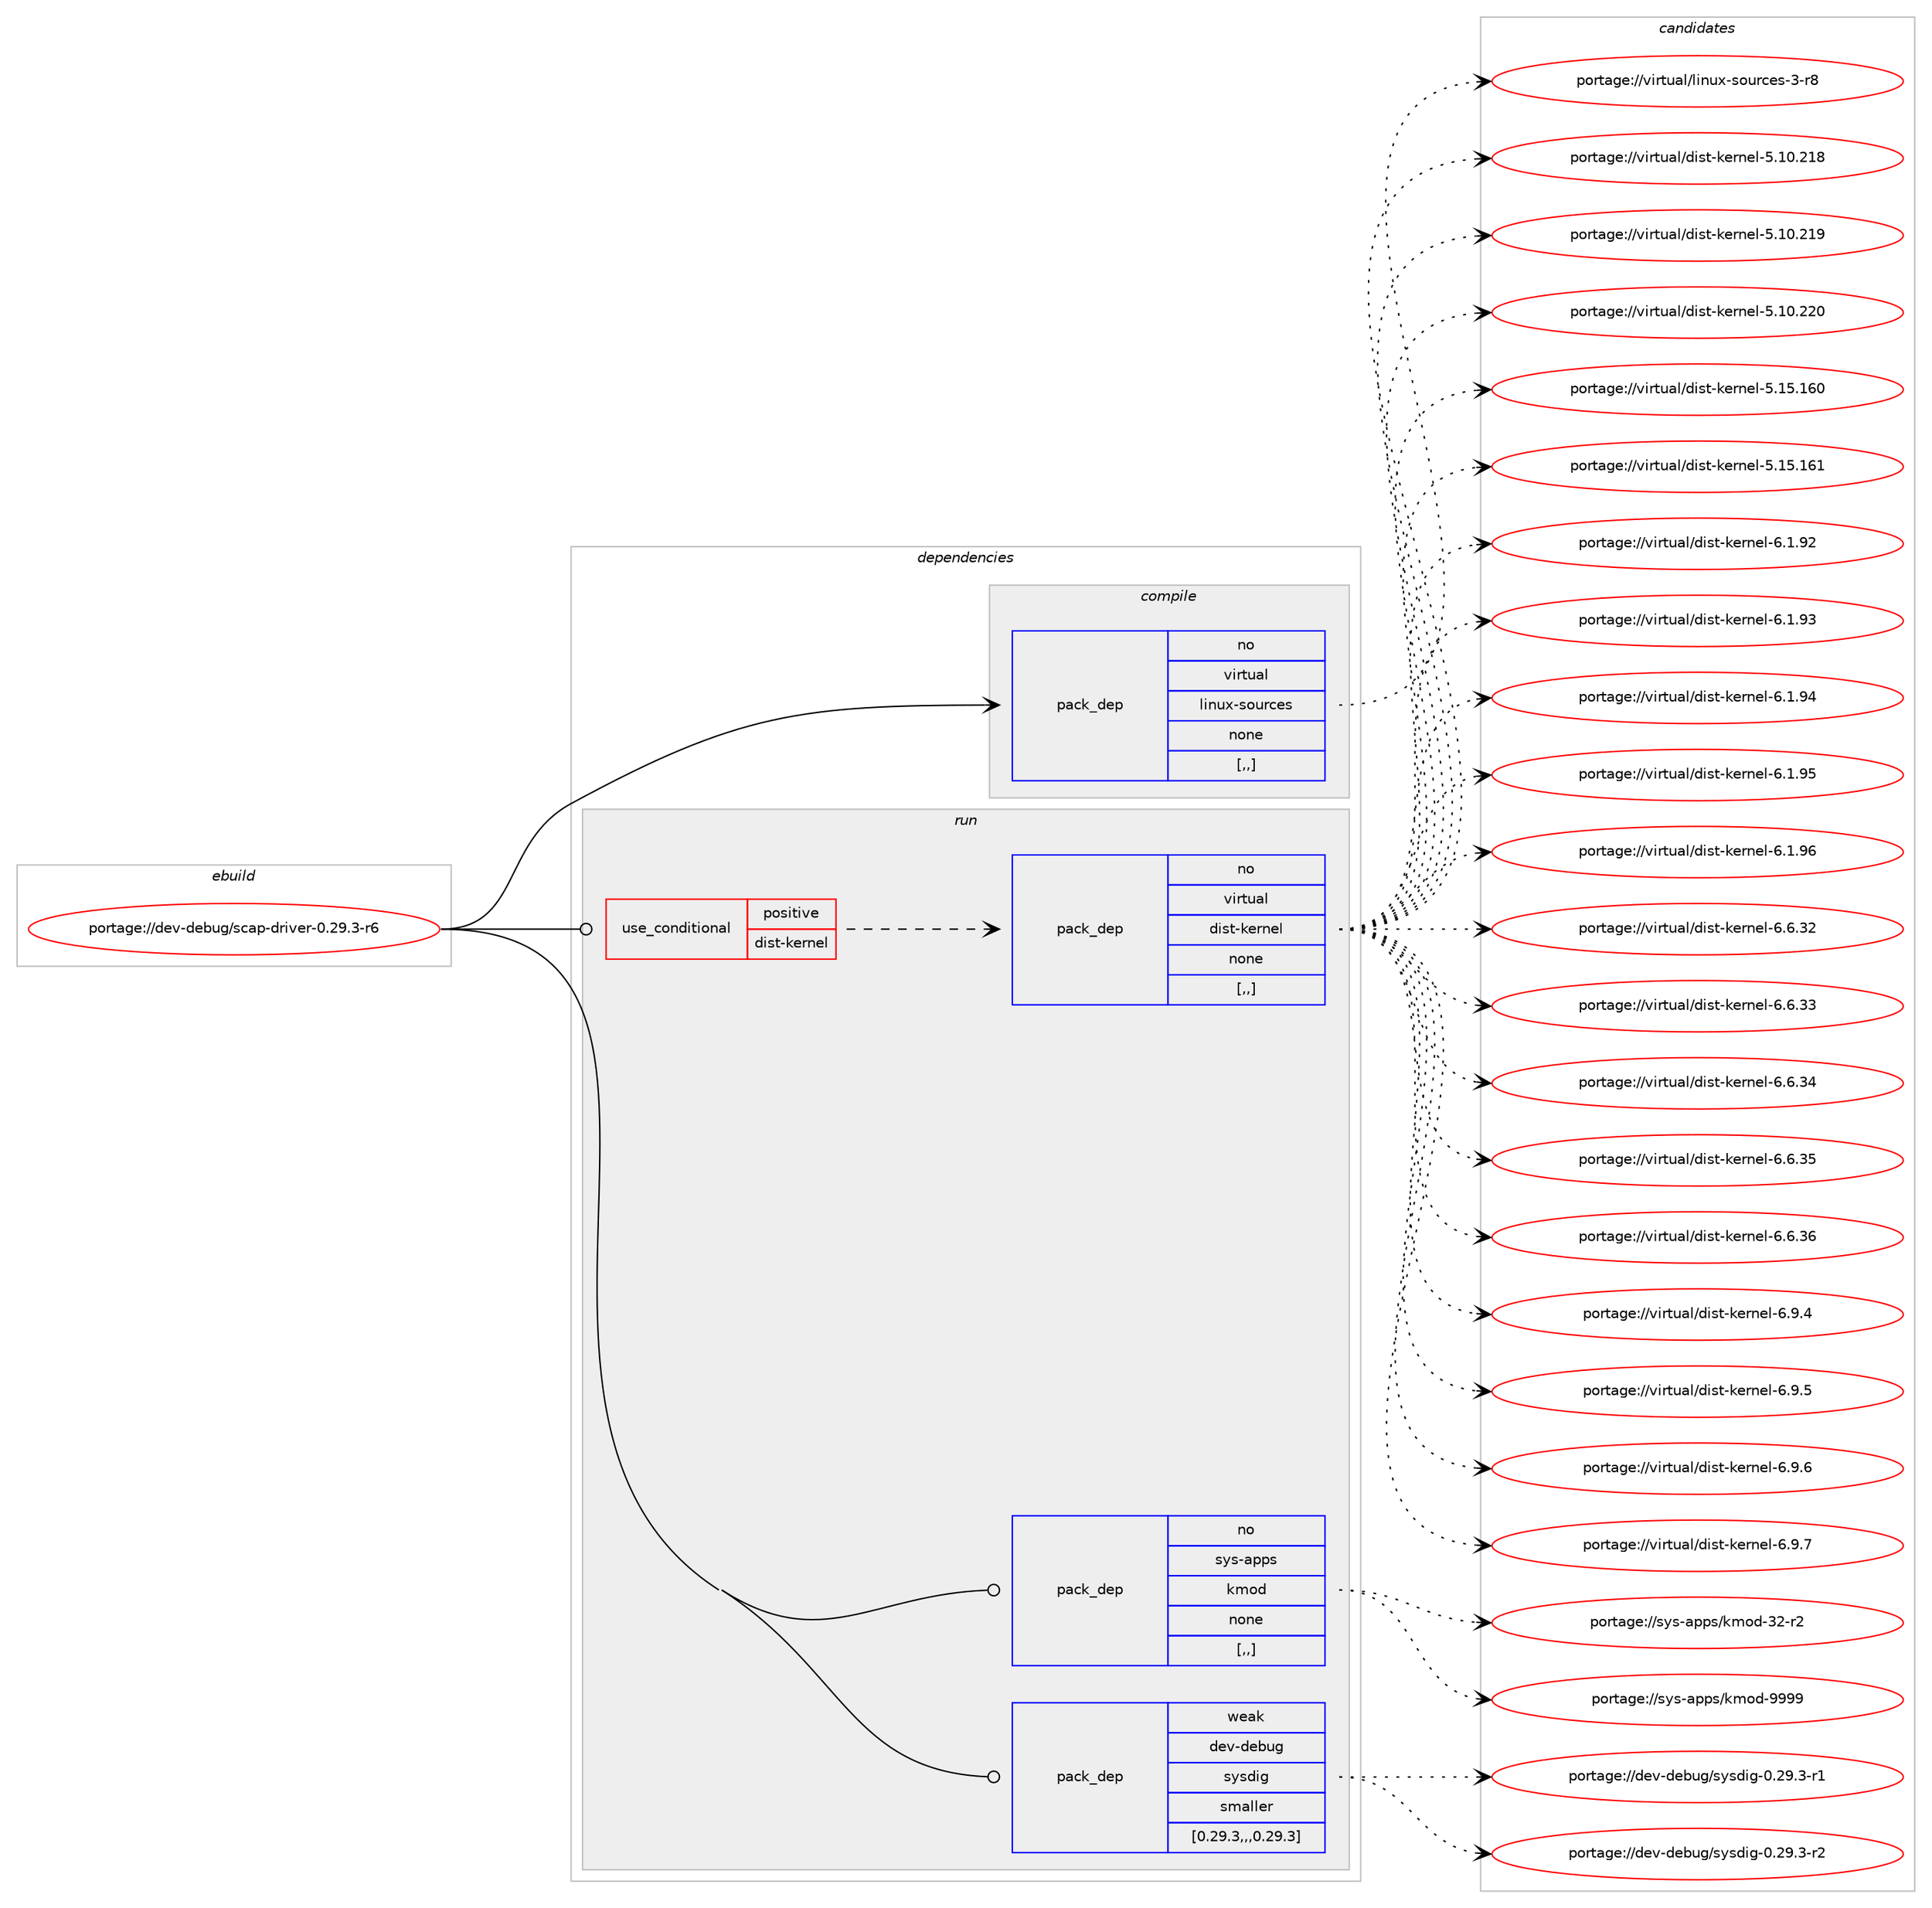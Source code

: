 digraph prolog {

# *************
# Graph options
# *************

newrank=true;
concentrate=true;
compound=true;
graph [rankdir=LR,fontname=Helvetica,fontsize=10,ranksep=1.5];#, ranksep=2.5, nodesep=0.2];
edge  [arrowhead=vee];
node  [fontname=Helvetica,fontsize=10];

# **********
# The ebuild
# **********

subgraph cluster_leftcol {
color=gray;
rank=same;
label=<<i>ebuild</i>>;
id [label="portage://dev-debug/scap-driver-0.29.3-r6", color=red, width=4, href="../dev-debug/scap-driver-0.29.3-r6.svg"];
}

# ****************
# The dependencies
# ****************

subgraph cluster_midcol {
color=gray;
label=<<i>dependencies</i>>;
subgraph cluster_compile {
fillcolor="#eeeeee";
style=filled;
label=<<i>compile</i>>;
subgraph pack50967 {
dependency70570 [label=<<TABLE BORDER="0" CELLBORDER="1" CELLSPACING="0" CELLPADDING="4" WIDTH="220"><TR><TD ROWSPAN="6" CELLPADDING="30">pack_dep</TD></TR><TR><TD WIDTH="110">no</TD></TR><TR><TD>virtual</TD></TR><TR><TD>linux-sources</TD></TR><TR><TD>none</TD></TR><TR><TD>[,,]</TD></TR></TABLE>>, shape=none, color=blue];
}
id:e -> dependency70570:w [weight=20,style="solid",arrowhead="vee"];
}
subgraph cluster_compileandrun {
fillcolor="#eeeeee";
style=filled;
label=<<i>compile and run</i>>;
}
subgraph cluster_run {
fillcolor="#eeeeee";
style=filled;
label=<<i>run</i>>;
subgraph cond18681 {
dependency70571 [label=<<TABLE BORDER="0" CELLBORDER="1" CELLSPACING="0" CELLPADDING="4"><TR><TD ROWSPAN="3" CELLPADDING="10">use_conditional</TD></TR><TR><TD>positive</TD></TR><TR><TD>dist-kernel</TD></TR></TABLE>>, shape=none, color=red];
subgraph pack50968 {
dependency70572 [label=<<TABLE BORDER="0" CELLBORDER="1" CELLSPACING="0" CELLPADDING="4" WIDTH="220"><TR><TD ROWSPAN="6" CELLPADDING="30">pack_dep</TD></TR><TR><TD WIDTH="110">no</TD></TR><TR><TD>virtual</TD></TR><TR><TD>dist-kernel</TD></TR><TR><TD>none</TD></TR><TR><TD>[,,]</TD></TR></TABLE>>, shape=none, color=blue];
}
dependency70571:e -> dependency70572:w [weight=20,style="dashed",arrowhead="vee"];
}
id:e -> dependency70571:w [weight=20,style="solid",arrowhead="odot"];
subgraph pack50969 {
dependency70573 [label=<<TABLE BORDER="0" CELLBORDER="1" CELLSPACING="0" CELLPADDING="4" WIDTH="220"><TR><TD ROWSPAN="6" CELLPADDING="30">pack_dep</TD></TR><TR><TD WIDTH="110">no</TD></TR><TR><TD>sys-apps</TD></TR><TR><TD>kmod</TD></TR><TR><TD>none</TD></TR><TR><TD>[,,]</TD></TR></TABLE>>, shape=none, color=blue];
}
id:e -> dependency70573:w [weight=20,style="solid",arrowhead="odot"];
subgraph pack50970 {
dependency70574 [label=<<TABLE BORDER="0" CELLBORDER="1" CELLSPACING="0" CELLPADDING="4" WIDTH="220"><TR><TD ROWSPAN="6" CELLPADDING="30">pack_dep</TD></TR><TR><TD WIDTH="110">weak</TD></TR><TR><TD>dev-debug</TD></TR><TR><TD>sysdig</TD></TR><TR><TD>smaller</TD></TR><TR><TD>[0.29.3,,,0.29.3]</TD></TR></TABLE>>, shape=none, color=blue];
}
id:e -> dependency70574:w [weight=20,style="solid",arrowhead="odot"];
}
}

# **************
# The candidates
# **************

subgraph cluster_choices {
rank=same;
color=gray;
label=<<i>candidates</i>>;

subgraph choice50967 {
color=black;
nodesep=1;
choice1181051141161179710847108105110117120451151111171149910111545514511456 [label="portage://virtual/linux-sources-3-r8", color=red, width=4,href="../virtual/linux-sources-3-r8.svg"];
dependency70570:e -> choice1181051141161179710847108105110117120451151111171149910111545514511456:w [style=dotted,weight="100"];
}
subgraph choice50968 {
color=black;
nodesep=1;
choice118105114116117971084710010511511645107101114110101108455346494846504956 [label="portage://virtual/dist-kernel-5.10.218", color=red, width=4,href="../virtual/dist-kernel-5.10.218.svg"];
choice118105114116117971084710010511511645107101114110101108455346494846504957 [label="portage://virtual/dist-kernel-5.10.219", color=red, width=4,href="../virtual/dist-kernel-5.10.219.svg"];
choice118105114116117971084710010511511645107101114110101108455346494846505048 [label="portage://virtual/dist-kernel-5.10.220", color=red, width=4,href="../virtual/dist-kernel-5.10.220.svg"];
choice118105114116117971084710010511511645107101114110101108455346495346495448 [label="portage://virtual/dist-kernel-5.15.160", color=red, width=4,href="../virtual/dist-kernel-5.15.160.svg"];
choice118105114116117971084710010511511645107101114110101108455346495346495449 [label="portage://virtual/dist-kernel-5.15.161", color=red, width=4,href="../virtual/dist-kernel-5.15.161.svg"];
choice11810511411611797108471001051151164510710111411010110845544649465750 [label="portage://virtual/dist-kernel-6.1.92", color=red, width=4,href="../virtual/dist-kernel-6.1.92.svg"];
choice11810511411611797108471001051151164510710111411010110845544649465751 [label="portage://virtual/dist-kernel-6.1.93", color=red, width=4,href="../virtual/dist-kernel-6.1.93.svg"];
choice11810511411611797108471001051151164510710111411010110845544649465752 [label="portage://virtual/dist-kernel-6.1.94", color=red, width=4,href="../virtual/dist-kernel-6.1.94.svg"];
choice11810511411611797108471001051151164510710111411010110845544649465753 [label="portage://virtual/dist-kernel-6.1.95", color=red, width=4,href="../virtual/dist-kernel-6.1.95.svg"];
choice11810511411611797108471001051151164510710111411010110845544649465754 [label="portage://virtual/dist-kernel-6.1.96", color=red, width=4,href="../virtual/dist-kernel-6.1.96.svg"];
choice11810511411611797108471001051151164510710111411010110845544654465150 [label="portage://virtual/dist-kernel-6.6.32", color=red, width=4,href="../virtual/dist-kernel-6.6.32.svg"];
choice11810511411611797108471001051151164510710111411010110845544654465151 [label="portage://virtual/dist-kernel-6.6.33", color=red, width=4,href="../virtual/dist-kernel-6.6.33.svg"];
choice11810511411611797108471001051151164510710111411010110845544654465152 [label="portage://virtual/dist-kernel-6.6.34", color=red, width=4,href="../virtual/dist-kernel-6.6.34.svg"];
choice11810511411611797108471001051151164510710111411010110845544654465153 [label="portage://virtual/dist-kernel-6.6.35", color=red, width=4,href="../virtual/dist-kernel-6.6.35.svg"];
choice11810511411611797108471001051151164510710111411010110845544654465154 [label="portage://virtual/dist-kernel-6.6.36", color=red, width=4,href="../virtual/dist-kernel-6.6.36.svg"];
choice118105114116117971084710010511511645107101114110101108455446574652 [label="portage://virtual/dist-kernel-6.9.4", color=red, width=4,href="../virtual/dist-kernel-6.9.4.svg"];
choice118105114116117971084710010511511645107101114110101108455446574653 [label="portage://virtual/dist-kernel-6.9.5", color=red, width=4,href="../virtual/dist-kernel-6.9.5.svg"];
choice118105114116117971084710010511511645107101114110101108455446574654 [label="portage://virtual/dist-kernel-6.9.6", color=red, width=4,href="../virtual/dist-kernel-6.9.6.svg"];
choice118105114116117971084710010511511645107101114110101108455446574655 [label="portage://virtual/dist-kernel-6.9.7", color=red, width=4,href="../virtual/dist-kernel-6.9.7.svg"];
dependency70572:e -> choice118105114116117971084710010511511645107101114110101108455346494846504956:w [style=dotted,weight="100"];
dependency70572:e -> choice118105114116117971084710010511511645107101114110101108455346494846504957:w [style=dotted,weight="100"];
dependency70572:e -> choice118105114116117971084710010511511645107101114110101108455346494846505048:w [style=dotted,weight="100"];
dependency70572:e -> choice118105114116117971084710010511511645107101114110101108455346495346495448:w [style=dotted,weight="100"];
dependency70572:e -> choice118105114116117971084710010511511645107101114110101108455346495346495449:w [style=dotted,weight="100"];
dependency70572:e -> choice11810511411611797108471001051151164510710111411010110845544649465750:w [style=dotted,weight="100"];
dependency70572:e -> choice11810511411611797108471001051151164510710111411010110845544649465751:w [style=dotted,weight="100"];
dependency70572:e -> choice11810511411611797108471001051151164510710111411010110845544649465752:w [style=dotted,weight="100"];
dependency70572:e -> choice11810511411611797108471001051151164510710111411010110845544649465753:w [style=dotted,weight="100"];
dependency70572:e -> choice11810511411611797108471001051151164510710111411010110845544649465754:w [style=dotted,weight="100"];
dependency70572:e -> choice11810511411611797108471001051151164510710111411010110845544654465150:w [style=dotted,weight="100"];
dependency70572:e -> choice11810511411611797108471001051151164510710111411010110845544654465151:w [style=dotted,weight="100"];
dependency70572:e -> choice11810511411611797108471001051151164510710111411010110845544654465152:w [style=dotted,weight="100"];
dependency70572:e -> choice11810511411611797108471001051151164510710111411010110845544654465153:w [style=dotted,weight="100"];
dependency70572:e -> choice11810511411611797108471001051151164510710111411010110845544654465154:w [style=dotted,weight="100"];
dependency70572:e -> choice118105114116117971084710010511511645107101114110101108455446574652:w [style=dotted,weight="100"];
dependency70572:e -> choice118105114116117971084710010511511645107101114110101108455446574653:w [style=dotted,weight="100"];
dependency70572:e -> choice118105114116117971084710010511511645107101114110101108455446574654:w [style=dotted,weight="100"];
dependency70572:e -> choice118105114116117971084710010511511645107101114110101108455446574655:w [style=dotted,weight="100"];
}
subgraph choice50969 {
color=black;
nodesep=1;
choice1151211154597112112115471071091111004551504511450 [label="portage://sys-apps/kmod-32-r2", color=red, width=4,href="../sys-apps/kmod-32-r2.svg"];
choice1151211154597112112115471071091111004557575757 [label="portage://sys-apps/kmod-9999", color=red, width=4,href="../sys-apps/kmod-9999.svg"];
dependency70573:e -> choice1151211154597112112115471071091111004551504511450:w [style=dotted,weight="100"];
dependency70573:e -> choice1151211154597112112115471071091111004557575757:w [style=dotted,weight="100"];
}
subgraph choice50970 {
color=black;
nodesep=1;
choice100101118451001019811710347115121115100105103454846505746514511449 [label="portage://dev-debug/sysdig-0.29.3-r1", color=red, width=4,href="../dev-debug/sysdig-0.29.3-r1.svg"];
choice100101118451001019811710347115121115100105103454846505746514511450 [label="portage://dev-debug/sysdig-0.29.3-r2", color=red, width=4,href="../dev-debug/sysdig-0.29.3-r2.svg"];
dependency70574:e -> choice100101118451001019811710347115121115100105103454846505746514511449:w [style=dotted,weight="100"];
dependency70574:e -> choice100101118451001019811710347115121115100105103454846505746514511450:w [style=dotted,weight="100"];
}
}

}
